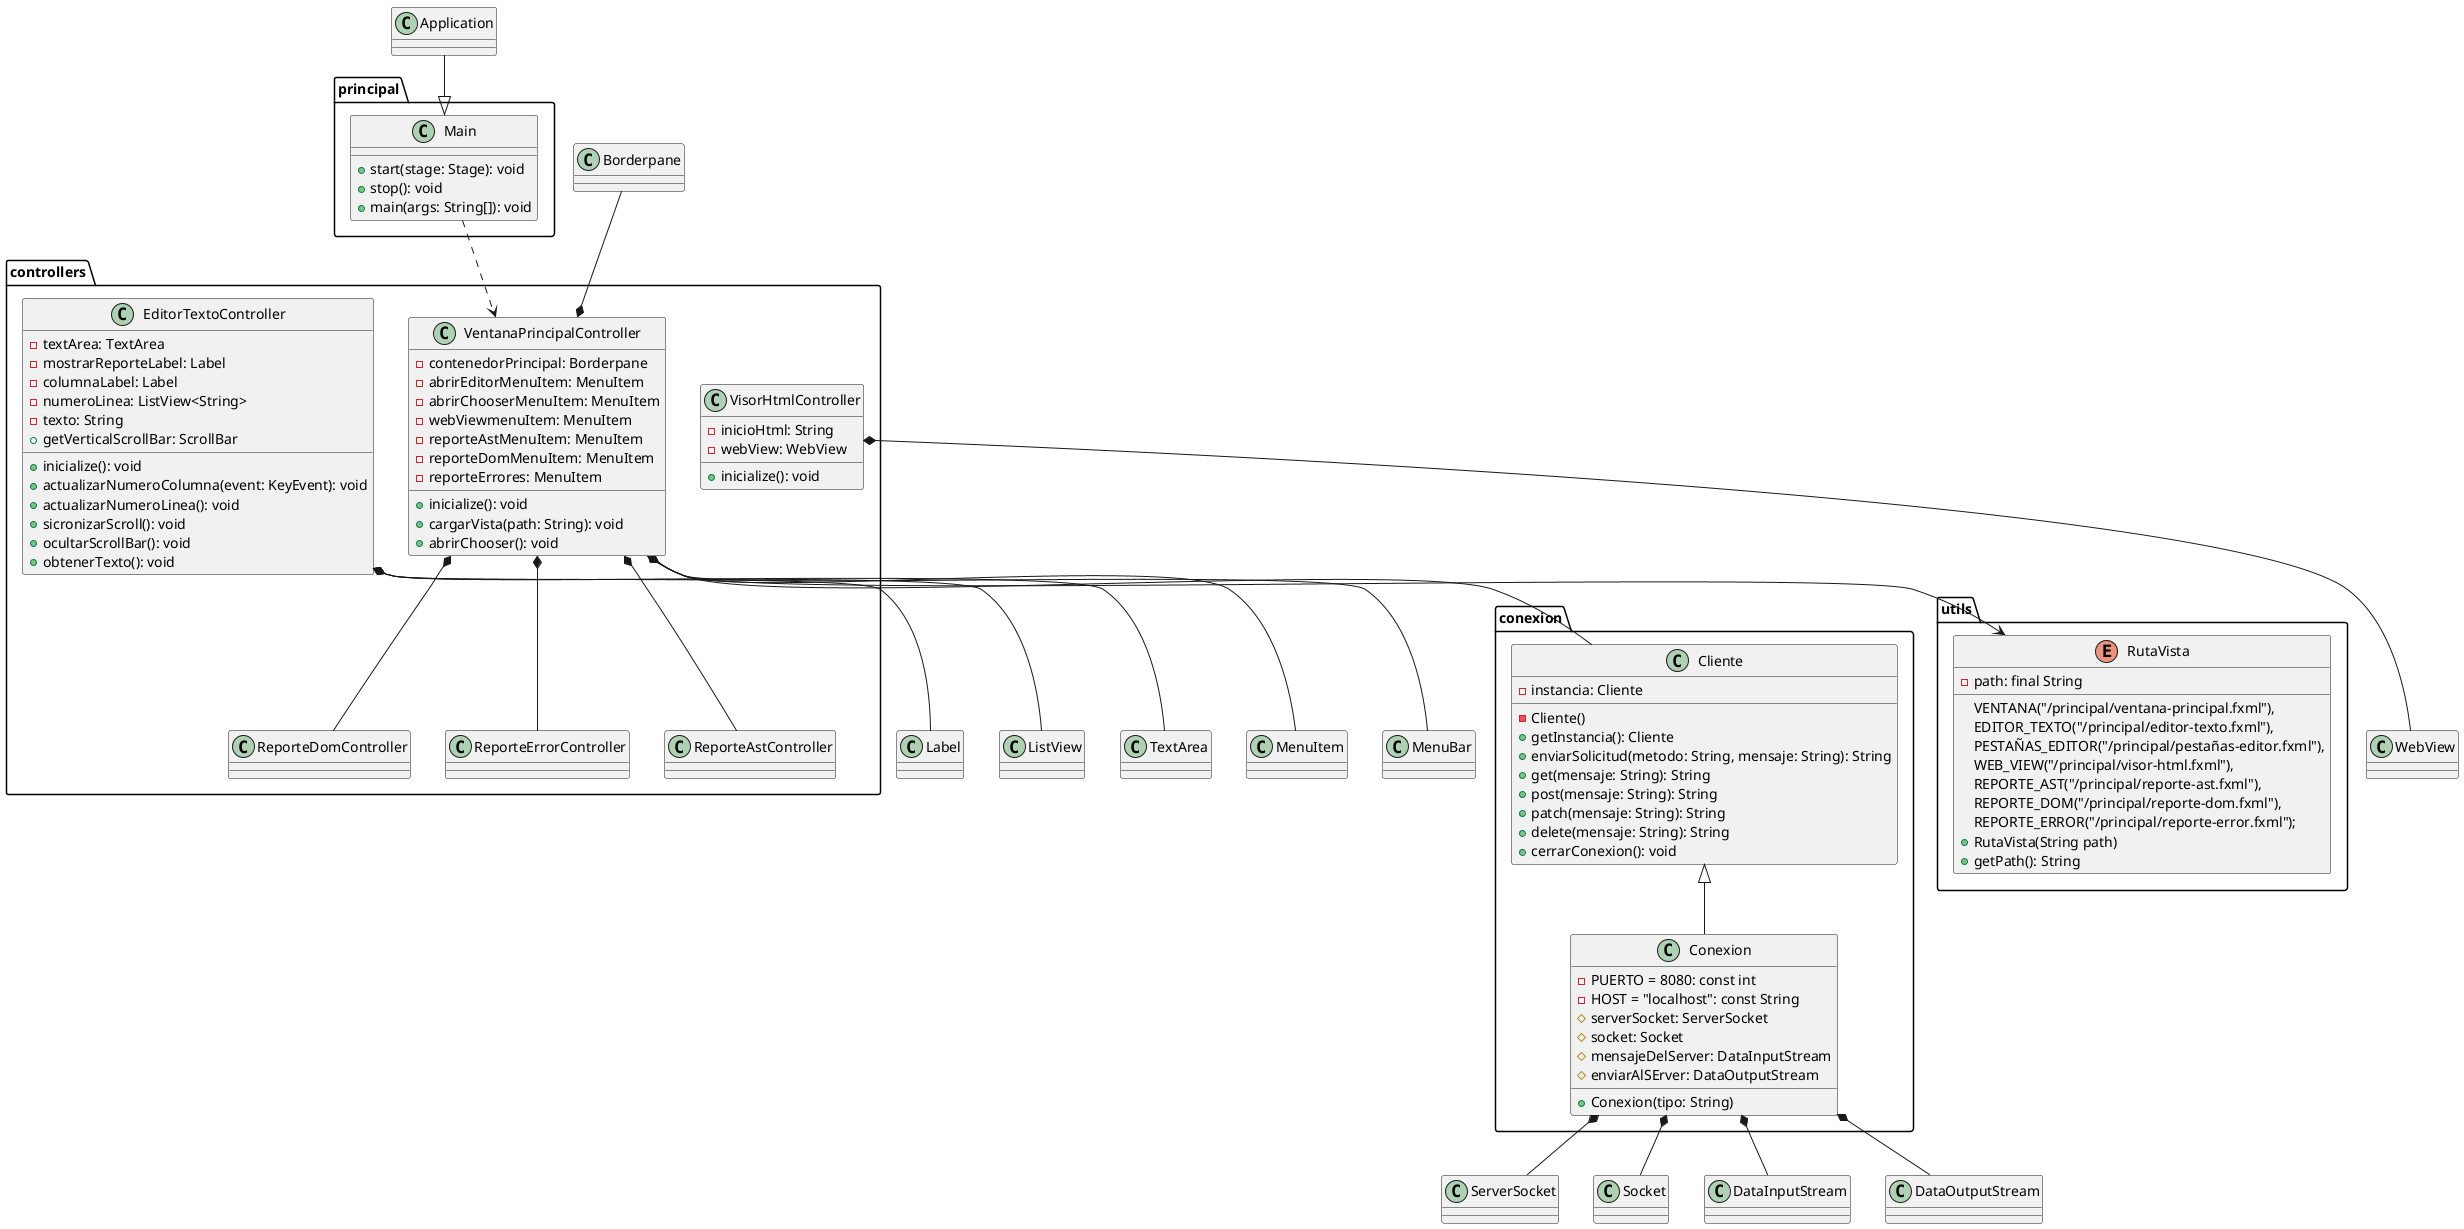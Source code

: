 @startuml Editor
package conexion {
    class Cliente {
        - instancia: Cliente
        - Cliente()
        + getInstancia(): Cliente
        + enviarSolicitud(metodo: String, mensaje: String): String
        + get(mensaje: String): String
        + post(mensaje: String): String
        + patch(mensaje: String): String
        + delete(mensaje: String): String
        + cerrarConexion(): void
    }

    class Conexion {
        - PUERTO = 8080: const int
        - HOST = "localhost": const String
        # serverSocket: ServerSocket
        # socket: Socket
        # mensajeDelServer: DataInputStream
        # enviarAlSErver: DataOutputStream
        + Conexion(tipo: String)
    }
}

package controllers {
    class EditorTextoController {
        - textArea: TextArea
        - mostrarReporteLabel: Label
        - columnaLabel: Label
        - numeroLinea: ListView<String>
        - texto: String
        + inicialize(): void
        + actualizarNumeroColumna(event: KeyEvent): void
        + actualizarNumeroLinea(): void
        + sicronizarScroll(): void
        + ocultarScrollBar(): void
        + getVerticalScrollBar: ScrollBar
        + obtenerTexto(): void
    }

    class ReporteAstController {

    }

    class ReporteDomController {

    }

    class ReporteErrorController {

    }

    class VentanaPrincipalController {
        - contenedorPrincipal: Borderpane
        - abrirEditorMenuItem: MenuItem
        - abrirChooserMenuItem: MenuItem
        - webViewmenuItem: MenuItem
        - reporteAstMenuItem: MenuItem
        - reporteDomMenuItem: MenuItem
        - reporteErrores: MenuItem
        + inicialize(): void
        + cargarVista(path: String): void
        + abrirChooser(): void
    }

    class VisorHtmlController {
        - inicioHtml: String
        - webView: WebView
        + inicialize(): void
    }
}

package principal {
    class Main {
        + start(stage: Stage): void
        + stop(): void
        + main(args: String[]): void
    }
}

package utils {
    enum RutaVista {
        VENTANA("/principal/ventana-principal.fxml"),
        EDITOR_TEXTO("/principal/editor-texto.fxml"),
        PESTAÑAS_EDITOR("/principal/pestañas-editor.fxml"),
        WEB_VIEW("/principal/visor-html.fxml"),
        REPORTE_AST("/principal/reporte-ast.fxml"),
        REPORTE_DOM("/principal/reporte-dom.fxml"),
        REPORTE_ERROR("/principal/reporte-error.fxml");
        - path: final String
        + RutaVista(String path)
        + getPath(): String
    }
}

Conexion *-- ServerSocket
Conexion *-- Socket
Conexion *-- DataInputStream
Conexion *-- DataOutputStream
Cliente <|-- Conexion
EditorTextoController *-- TextArea
EditorTextoController *-- Label
EditorTextoController *-- ListView
VentanaPrincipalController *-up- Borderpane
VentanaPrincipalController *-- MenuItem
VentanaPrincipalController *-- MenuBar
VentanaPrincipalController --> RutaVista
VentanaPrincipalController *-- ReporteAstController
VentanaPrincipalController *-- ReporteDomController
VentanaPrincipalController *-- ReporteErrorController
VentanaPrincipalController *-- Cliente
VisorHtmlController *-- WebView
Main <|-up- Application
Main ..> VentanaPrincipalController
@enduml
